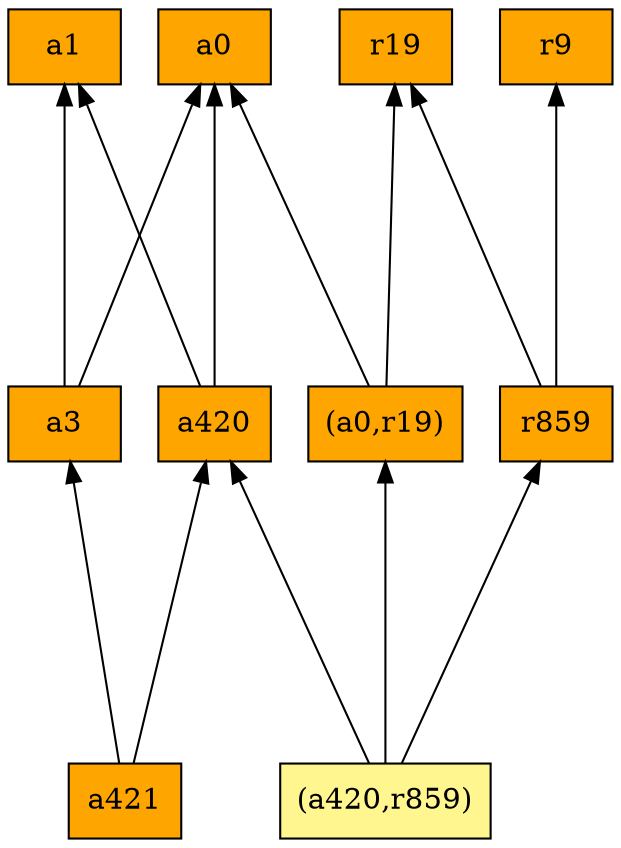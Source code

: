 digraph G {
rankdir=BT;ranksep="2.0";
"a1" [shape=record,fillcolor=orange,style=filled,label="{a1}"];
"a420" [shape=record,fillcolor=orange,style=filled,label="{a420}"];
"a421" [shape=record,fillcolor=orange,style=filled,label="{a421}"];
"(a0,r19)" [shape=record,fillcolor=orange,style=filled,label="{(a0,r19)}"];
"r19" [shape=record,fillcolor=orange,style=filled,label="{r19}"];
"a3" [shape=record,fillcolor=orange,style=filled,label="{a3}"];
"r9" [shape=record,fillcolor=orange,style=filled,label="{r9}"];
"a0" [shape=record,fillcolor=orange,style=filled,label="{a0}"];
"(a420,r859)" [shape=record,fillcolor=khaki1,style=filled,label="{(a420,r859)}"];
"r859" [shape=record,fillcolor=orange,style=filled,label="{r859}"];
"a420" -> "a1"
"a420" -> "a0"
"a421" -> "a420"
"a421" -> "a3"
"(a0,r19)" -> "a0"
"(a0,r19)" -> "r19"
"a3" -> "a1"
"a3" -> "a0"
"(a420,r859)" -> "a420"
"(a420,r859)" -> "(a0,r19)"
"(a420,r859)" -> "r859"
"r859" -> "r9"
"r859" -> "r19"
}